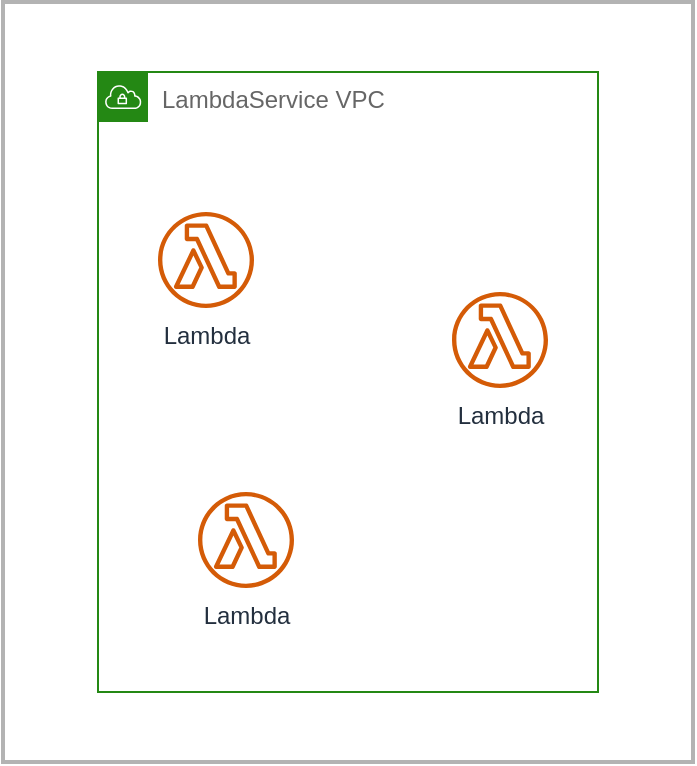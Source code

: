 <mxfile>
    <diagram id="29WUH5kPel3R3MijqKh_" name="Page-1">
        <mxGraphModel dx="1121" dy="525" grid="1" gridSize="10" guides="1" tooltips="1" connect="1" arrows="1" fold="1" page="1" pageScale="1" pageWidth="850" pageHeight="1100" background="#ffffff" math="0" shadow="0">
            <root>
                <mxCell id="0"/>
                <mxCell id="1" parent="0"/>
                <mxCell id="2" value="&lt;font color=&quot;#666666&quot;&gt;LambdaService VPC&lt;/font&gt;" style="points=[[0,0],[0.25,0],[0.5,0],[0.75,0],[1,0],[1,0.25],[1,0.5],[1,0.75],[1,1],[0.75,1],[0.5,1],[0.25,1],[0,1],[0,0.75],[0,0.5],[0,0.25]];outlineConnect=0;gradientColor=none;html=1;whiteSpace=wrap;fontSize=12;fontStyle=0;container=1;pointerEvents=0;collapsible=0;recursiveResize=0;shape=mxgraph.aws4.group;grIcon=mxgraph.aws4.group_vpc;strokeColor=#248814;fillColor=none;verticalAlign=top;align=left;spacingLeft=30;fontColor=#AAB7B8;dashed=0;" parent="1" vertex="1">
                    <mxGeometry x="200" y="190" width="250" height="310" as="geometry"/>
                </mxCell>
                <mxCell id="4" value="Lambda" style="sketch=0;outlineConnect=0;fontColor=#232F3E;gradientColor=none;fillColor=#D45B07;strokeColor=none;dashed=0;verticalLabelPosition=bottom;verticalAlign=top;align=center;html=1;fontSize=12;fontStyle=0;aspect=fixed;pointerEvents=1;shape=mxgraph.aws4.lambda_function;" parent="2" vertex="1">
                    <mxGeometry x="30" y="70" width="48" height="48" as="geometry"/>
                </mxCell>
                <mxCell id="5" value="Lambda" style="sketch=0;outlineConnect=0;fontColor=#232F3E;gradientColor=none;fillColor=#D45B07;strokeColor=none;dashed=0;verticalLabelPosition=bottom;verticalAlign=top;align=center;html=1;fontSize=12;fontStyle=0;aspect=fixed;pointerEvents=1;shape=mxgraph.aws4.lambda_function;" parent="2" vertex="1">
                    <mxGeometry x="177" y="110" width="48" height="48" as="geometry"/>
                </mxCell>
                <mxCell id="6" value="Lambda" style="sketch=0;outlineConnect=0;fontColor=#232F3E;gradientColor=none;fillColor=#D45B07;strokeColor=none;dashed=0;verticalLabelPosition=bottom;verticalAlign=top;align=center;html=1;fontSize=12;fontStyle=0;aspect=fixed;pointerEvents=1;shape=mxgraph.aws4.lambda_function;" parent="2" vertex="1">
                    <mxGeometry x="50" y="210" width="48" height="48" as="geometry"/>
                </mxCell>
                <mxCell id="7" value="" style="rounded=0;whiteSpace=wrap;html=1;strokeColor=#B3B3B3;strokeWidth=2;fillColor=none;" vertex="1" parent="1">
                    <mxGeometry x="152.5" y="155" width="345" height="380" as="geometry"/>
                </mxCell>
            </root>
        </mxGraphModel>
    </diagram>
</mxfile>